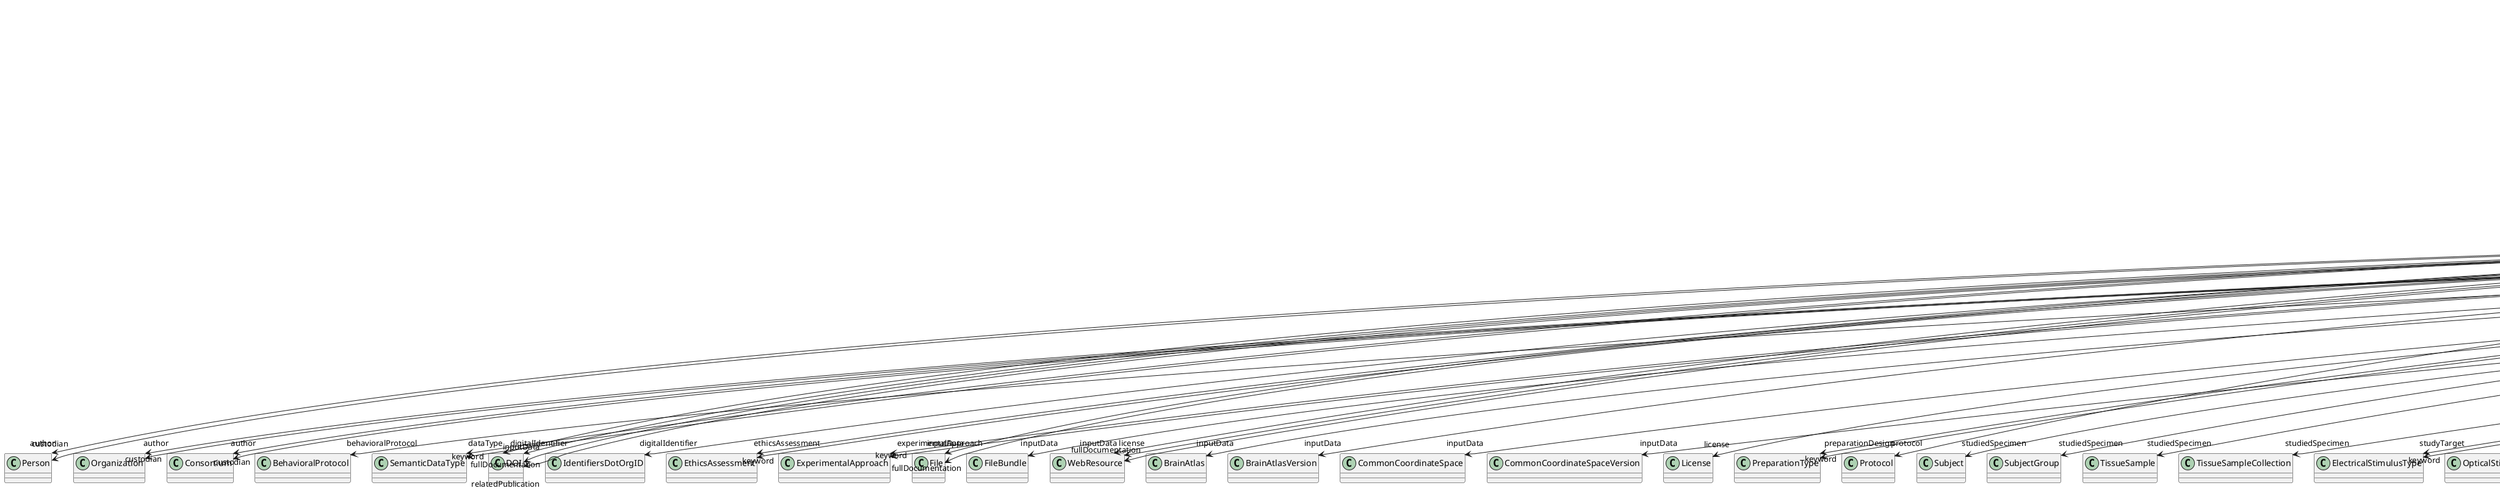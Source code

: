 @startuml
class DatasetVersion {
+author
+behavioralProtocol
+dataType
+digitalIdentifier
+ethicsAssessment
+experimentalApproach
+inputData
+isAlternativeVersionOf
+isNewVersionOf
+license
+preparationDesign
+protocol
+studiedSpecimen
+studyTarget
+technique
+accessibility
+copyright
+custodian
+description
+fullDocumentation
+fullName
+funding
+homepage
+howToCite
+keyword
+otherContribution
+relatedPublication
+releaseDate
+repository
+shortName
+supportChannel
+versionIdentifier
+versionInnovation

}
DatasetVersion -d-> "author" Person
DatasetVersion -d-> "author" Organization
DatasetVersion -d-> "author" Consortium
DatasetVersion -d-> "behavioralProtocol" BehavioralProtocol
DatasetVersion -d-> "dataType" SemanticDataType
DatasetVersion -d-> "digitalIdentifier" DOI
DatasetVersion -d-> "digitalIdentifier" IdentifiersDotOrgID
DatasetVersion -d-> "ethicsAssessment" EthicsAssessment
DatasetVersion -d-> "experimentalApproach" ExperimentalApproach
DatasetVersion -d-> "inputData" DOI
DatasetVersion -d-> "inputData" File
DatasetVersion -d-> "inputData" FileBundle
DatasetVersion -d-> "inputData" WebResource
DatasetVersion -d-> "inputData" BrainAtlas
DatasetVersion -d-> "inputData" BrainAtlasVersion
DatasetVersion -d-> "inputData" CommonCoordinateSpace
DatasetVersion -d-> "inputData" CommonCoordinateSpaceVersion
DatasetVersion -d-> "isAlternativeVersionOf" DatasetVersion
DatasetVersion -d-> "isNewVersionOf" DatasetVersion
DatasetVersion -d-> "license" License
DatasetVersion -d-> "license" WebResource
DatasetVersion -d-> "preparationDesign" PreparationType
DatasetVersion -d-> "protocol" Protocol
DatasetVersion -d-> "studiedSpecimen" Subject
DatasetVersion -d-> "studiedSpecimen" SubjectGroup
DatasetVersion -d-> "studiedSpecimen" TissueSample
DatasetVersion -d-> "studiedSpecimen" TissueSampleCollection
DatasetVersion -d-> "studyTarget" ElectricalStimulusType
DatasetVersion -d-> "studyTarget" OpticalStimulusType
DatasetVersion -d-> "studyTarget" VisualStimulusType
DatasetVersion -d-> "studyTarget" GeneticStrainType
DatasetVersion -d-> "studyTarget" CellCultureType
DatasetVersion -d-> "studyTarget" Disease
DatasetVersion -d-> "studyTarget" DiseaseModel
DatasetVersion -d-> "studyTarget" TactileStimulusType
DatasetVersion -d-> "studyTarget" AuditoryStimulusType
DatasetVersion -d-> "studyTarget" BreedingType
DatasetVersion -d-> "studyTarget" OlfactoryStimulusType
DatasetVersion -d-> "studyTarget" MolecularEntity
DatasetVersion -d-> "studyTarget" CellType
DatasetVersion -d-> "studyTarget" GustatoryStimulusType
DatasetVersion -d-> "studyTarget" TissueSampleType
DatasetVersion -d-> "studyTarget" BiologicalSex
DatasetVersion -d-> "studyTarget" UBERONParcellation
DatasetVersion -d-> "studyTarget" Organ
DatasetVersion -d-> "studyTarget" Handedness
DatasetVersion -d-> "studyTarget" OrganismSubstance
DatasetVersion -d-> "studyTarget" Species
DatasetVersion -d-> "studyTarget" TermSuggestion
DatasetVersion -d-> "studyTarget" SubcellularEntity
DatasetVersion -d-> "studyTarget" BiologicalOrder
DatasetVersion -d-> "studyTarget" OrganismSystem
DatasetVersion -d-> "studyTarget" ParcellationEntity
DatasetVersion -d-> "studyTarget" ParcellationEntityVersion
DatasetVersion -d-> "studyTarget" CustomAnatomicalEntity
DatasetVersion -d-> "technique" StimulationApproach
DatasetVersion -d-> "technique" StimulationTechnique
DatasetVersion -d-> "technique" AnalysisTechnique
DatasetVersion -d-> "technique" Technique
DatasetVersion -d-> "accessibility" ProductAccessibility
DatasetVersion -d-> "copyright" Copyright
DatasetVersion -d-> "custodian" Person
DatasetVersion -d-> "custodian" Organization
DatasetVersion -d-> "custodian" Consortium
DatasetVersion -d-> "fullDocumentation" DOI
DatasetVersion -d-> "fullDocumentation" File
DatasetVersion -d-> "fullDocumentation" WebResource
DatasetVersion -d-> "funding" Funding
DatasetVersion -d-> "keyword" PatchClampVariation
DatasetVersion -d-> "keyword" MeasuredQuantity
DatasetVersion -d-> "keyword" QualitativeOverlap
DatasetVersion -d-> "keyword" ContributionType
DatasetVersion -d-> "keyword" ElectricalStimulusType
DatasetVersion -d-> "keyword" AnnotationType
DatasetVersion -d-> "keyword" ChemicalMixtureType
DatasetVersion -d-> "keyword" AnatomicalIdentificationType
DatasetVersion -d-> "keyword" ProgrammingLanguage
DatasetVersion -d-> "keyword" OpticalStimulusType
DatasetVersion -d-> "keyword" AnatomicalPlane
DatasetVersion -d-> "keyword" FileUsageRole
DatasetVersion -d-> "keyword" VisualStimulusType
DatasetVersion -d-> "keyword" GeneticStrainType
DatasetVersion -d-> "keyword" CellCultureType
DatasetVersion -d-> "keyword" Service
DatasetVersion -d-> "keyword" TypeOfUncertainty
DatasetVersion -d-> "keyword" Disease
DatasetVersion -d-> "keyword" MeasuredSignalType
DatasetVersion -d-> "keyword" DiseaseModel
DatasetVersion -d-> "keyword" TactileStimulusType
DatasetVersion -d-> "keyword" AuditoryStimulusType
DatasetVersion -d-> "keyword" OperatingSystem
DatasetVersion -d-> "keyword" ProductAccessibility
DatasetVersion -d-> "keyword" BreedingType
DatasetVersion -d-> "keyword" SoftwareFeature
DatasetVersion -d-> "keyword" SoftwareApplicationCategory
DatasetVersion -d-> "keyword" StimulationApproach
DatasetVersion -d-> "keyword" AgeCategory
DatasetVersion -d-> "keyword" OperatingDevice
DatasetVersion -d-> "keyword" AnatomicalAxesOrientation
DatasetVersion -d-> "keyword" OlfactoryStimulusType
DatasetVersion -d-> "keyword" FileRepositoryType
DatasetVersion -d-> "keyword" StimulationTechnique
DatasetVersion -d-> "keyword" MolecularEntity
DatasetVersion -d-> "keyword" UnitOfMeasurement
DatasetVersion -d-> "keyword" CellType
DatasetVersion -d-> "keyword" CriteriaQualityType
DatasetVersion -d-> "keyword" GustatoryStimulusType
DatasetVersion -d-> "keyword" TissueSampleType
DatasetVersion -d-> "keyword" BiologicalSex
DatasetVersion -d-> "keyword" DeviceType
DatasetVersion -d-> "keyword" Terminology
DatasetVersion -d-> "keyword" UBERONParcellation
DatasetVersion -d-> "keyword" EducationalLevel
DatasetVersion -d-> "keyword" Organ
DatasetVersion -d-> "keyword" Laterality
DatasetVersion -d-> "keyword" Handedness
DatasetVersion -d-> "keyword" SemanticDataType
DatasetVersion -d-> "keyword" LearningResourceType
DatasetVersion -d-> "keyword" DifferenceMeasure
DatasetVersion -d-> "keyword" AtlasType
DatasetVersion -d-> "keyword" OrganismSubstance
DatasetVersion -d-> "keyword" EthicsAssessment
DatasetVersion -d-> "keyword" CranialWindowConstructionType
DatasetVersion -d-> "keyword" AnnotationCriteriaType
DatasetVersion -d-> "keyword" Colormap
DatasetVersion -d-> "keyword" FileBundleGrouping
DatasetVersion -d-> "keyword" PreparationType
DatasetVersion -d-> "keyword" Species
DatasetVersion -d-> "keyword" TissueSampleAttribute
DatasetVersion -d-> "keyword" BiologicalProcess
DatasetVersion -d-> "keyword" ModelAbstractionLevel
DatasetVersion -d-> "keyword" SetupType
DatasetVersion -d-> "keyword" SubjectAttribute
DatasetVersion -d-> "keyword" TermSuggestion
DatasetVersion -d-> "keyword" AnalysisTechnique
DatasetVersion -d-> "keyword" Technique
DatasetVersion -d-> "keyword" ModelScope
DatasetVersion -d-> "keyword" MetaDataModelType
DatasetVersion -d-> "keyword" CranialWindowReinforcementType
DatasetVersion -d-> "keyword" DataType
DatasetVersion -d-> "keyword" ActionStatusType
DatasetVersion -d-> "keyword" SubcellularEntity
DatasetVersion -d-> "keyword" Language
DatasetVersion -d-> "keyword" BiologicalOrder
DatasetVersion -d-> "keyword" OrganismSystem
DatasetVersion -d-> "keyword" ExperimentalApproach
DatasetVersion -d-> "otherContribution" Contribution
DatasetVersion -d-> "relatedPublication" DOI
DatasetVersion -d-> "relatedPublication" ISBN
DatasetVersion -d-> "relatedPublication" HANDLE
DatasetVersion -d-> "relatedPublication" ISSN
DatasetVersion -d-> "relatedPublication" ScholarlyArticle
DatasetVersion -d-> "relatedPublication" Book
DatasetVersion -d-> "relatedPublication" Chapter
DatasetVersion -d-> "repository" FileRepository

@enduml